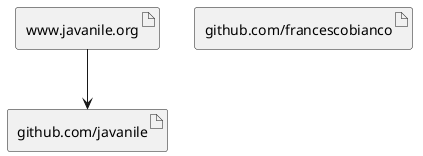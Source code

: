 @startuml

'== Assets =='

'-- Javanile --'
artifact "www.javanile.org"
artifact "github.com/javanile"

'-- Francesco Bianco --'
artifact "github.com/francescobianco"

'== Connections =='

[www.javanile.org] --> [github.com/javanile]

@enduml
